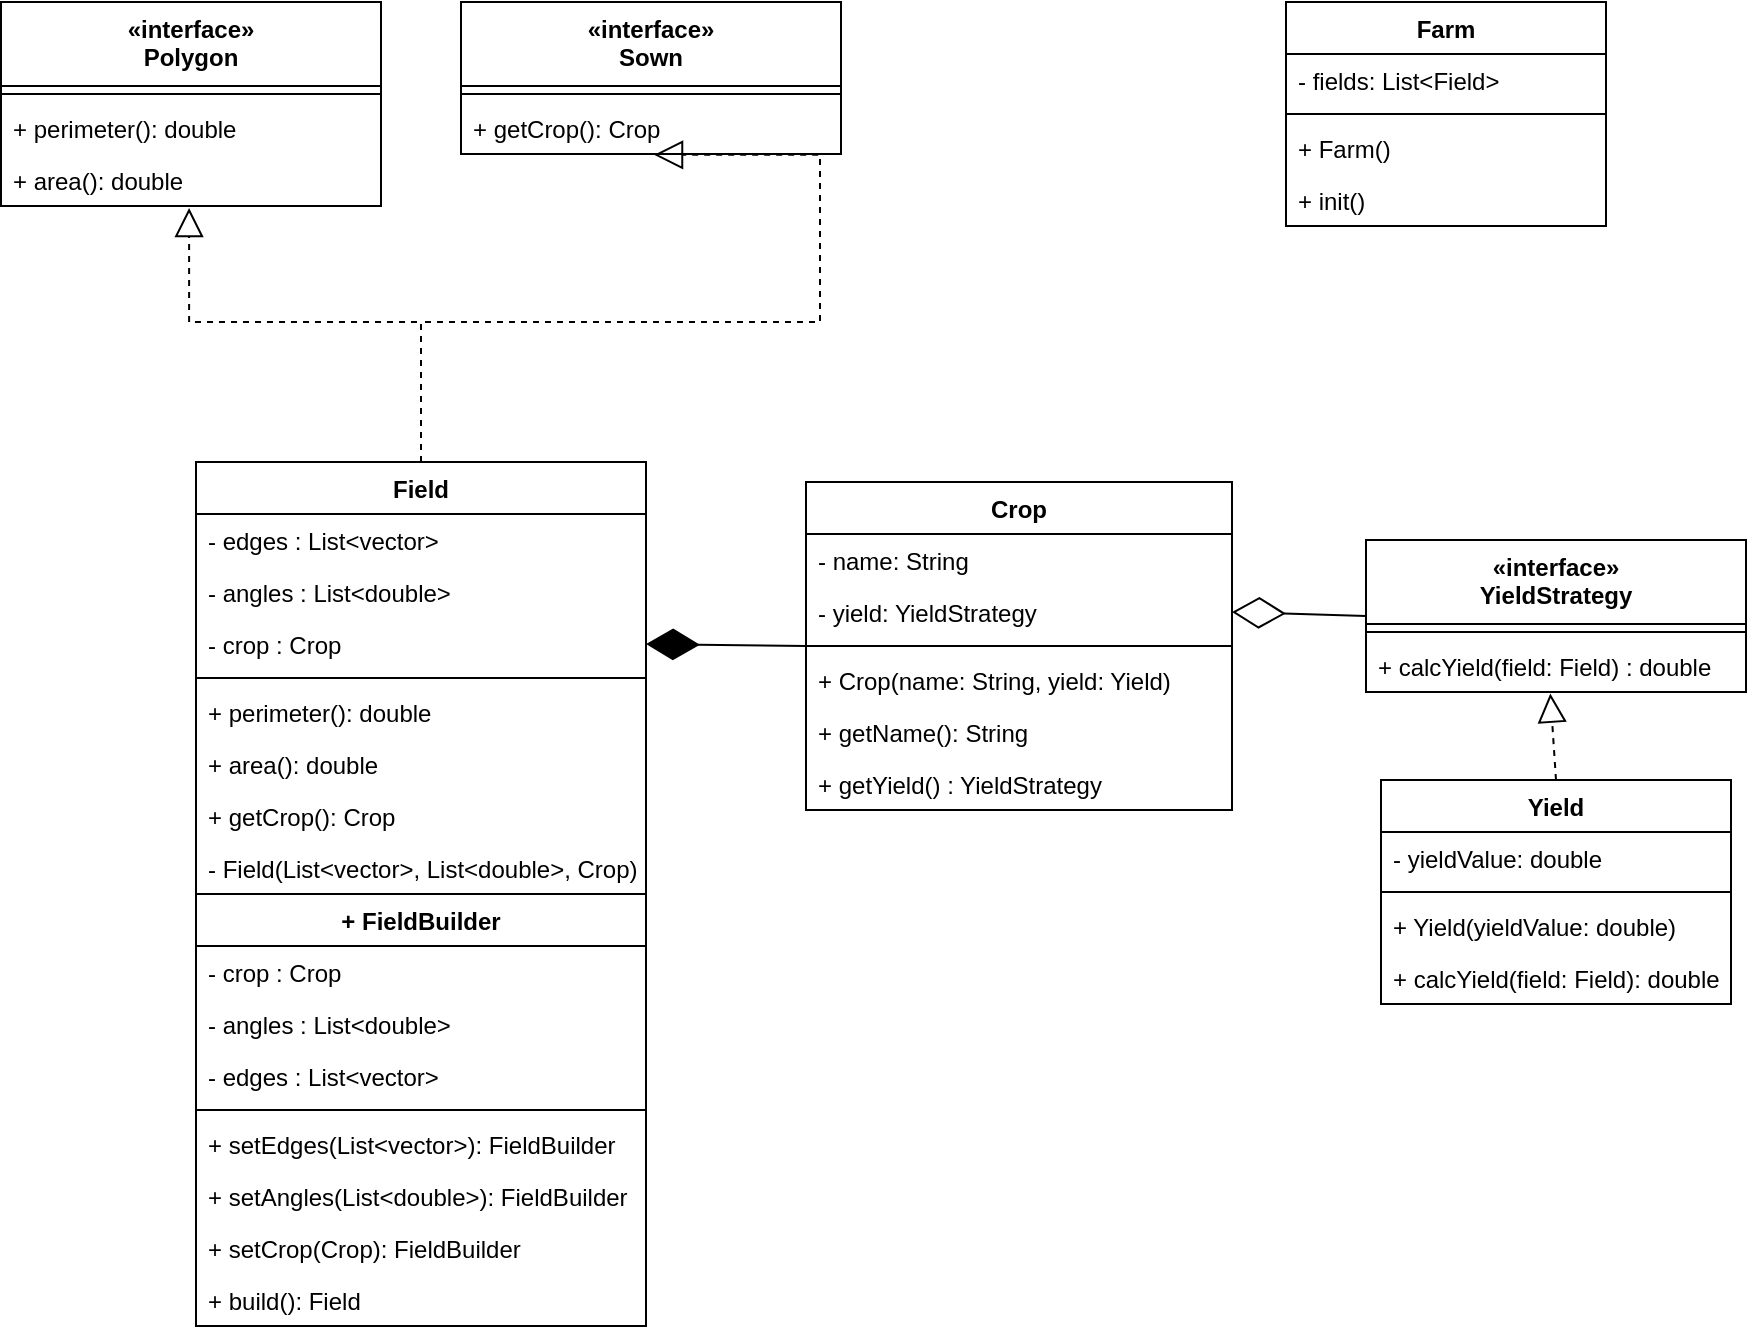 <mxfile version="12.3.9" type="github" pages="5">
  <diagram id="sml3E6NoXSnOE3Q9iOXC" name="Class Diagram">
    <mxGraphModel dx="2048" dy="1140" grid="1" gridSize="10" guides="1" tooltips="1" connect="1" arrows="1" fold="1" page="1" pageScale="1" pageWidth="1100" pageHeight="850" math="0" shadow="0">
      <root>
        <mxCell id="o0rBGFumHpDZ31UL0egZ-0"/>
        <mxCell id="o0rBGFumHpDZ31UL0egZ-1" parent="o0rBGFumHpDZ31UL0egZ-0"/>
        <mxCell id="o0rBGFumHpDZ31UL0egZ-2" value="«interface»&#xa;Polygon" style="swimlane;fontStyle=1;align=center;verticalAlign=top;childLayout=stackLayout;horizontal=1;startSize=42;horizontalStack=0;resizeParent=1;resizeParentMax=0;resizeLast=0;collapsible=1;marginBottom=0;" parent="o0rBGFumHpDZ31UL0egZ-1" vertex="1">
          <mxGeometry x="87.5" y="40" width="190" height="102" as="geometry"/>
        </mxCell>
        <mxCell id="o0rBGFumHpDZ31UL0egZ-4" value="" style="line;strokeWidth=1;fillColor=none;align=left;verticalAlign=middle;spacingTop=-1;spacingLeft=3;spacingRight=3;rotatable=0;labelPosition=right;points=[];portConstraint=eastwest;" parent="o0rBGFumHpDZ31UL0egZ-2" vertex="1">
          <mxGeometry y="42" width="190" height="8" as="geometry"/>
        </mxCell>
        <mxCell id="o0rBGFumHpDZ31UL0egZ-5" value="+ perimeter(): double" style="text;strokeColor=none;fillColor=none;align=left;verticalAlign=top;spacingLeft=4;spacingRight=4;overflow=hidden;rotatable=0;points=[[0,0.5],[1,0.5]];portConstraint=eastwest;" parent="o0rBGFumHpDZ31UL0egZ-2" vertex="1">
          <mxGeometry y="50" width="190" height="26" as="geometry"/>
        </mxCell>
        <mxCell id="o0rBGFumHpDZ31UL0egZ-6" value="+ area(): double" style="text;strokeColor=none;fillColor=none;align=left;verticalAlign=top;spacingLeft=4;spacingRight=4;overflow=hidden;rotatable=0;points=[[0,0.5],[1,0.5]];portConstraint=eastwest;" parent="o0rBGFumHpDZ31UL0egZ-2" vertex="1">
          <mxGeometry y="76" width="190" height="26" as="geometry"/>
        </mxCell>
        <mxCell id="o0rBGFumHpDZ31UL0egZ-7" value="«interface»&#xa;Sown" style="swimlane;fontStyle=1;align=center;verticalAlign=top;childLayout=stackLayout;horizontal=1;startSize=42;horizontalStack=0;resizeParent=1;resizeParentMax=0;resizeLast=0;collapsible=1;marginBottom=0;" parent="o0rBGFumHpDZ31UL0egZ-1" vertex="1">
          <mxGeometry x="317.5" y="40" width="190" height="76" as="geometry"/>
        </mxCell>
        <mxCell id="o0rBGFumHpDZ31UL0egZ-9" value="" style="line;strokeWidth=1;fillColor=none;align=left;verticalAlign=middle;spacingTop=-1;spacingLeft=3;spacingRight=3;rotatable=0;labelPosition=right;points=[];portConstraint=eastwest;" parent="o0rBGFumHpDZ31UL0egZ-7" vertex="1">
          <mxGeometry y="42" width="190" height="8" as="geometry"/>
        </mxCell>
        <mxCell id="o0rBGFumHpDZ31UL0egZ-10" value="+ getCrop(): Crop" style="text;strokeColor=none;fillColor=none;align=left;verticalAlign=top;spacingLeft=4;spacingRight=4;overflow=hidden;rotatable=0;points=[[0,0.5],[1,0.5]];portConstraint=eastwest;" parent="o0rBGFumHpDZ31UL0egZ-7" vertex="1">
          <mxGeometry y="50" width="190" height="26" as="geometry"/>
        </mxCell>
        <mxCell id="o0rBGFumHpDZ31UL0egZ-11" value="Field" style="swimlane;fontStyle=1;align=center;verticalAlign=top;childLayout=stackLayout;horizontal=1;startSize=26;horizontalStack=0;resizeParent=1;resizeParentMax=0;resizeLast=0;collapsible=1;marginBottom=0;" parent="o0rBGFumHpDZ31UL0egZ-1" vertex="1">
          <mxGeometry x="185" y="270" width="225" height="432" as="geometry"/>
        </mxCell>
        <mxCell id="o0rBGFumHpDZ31UL0egZ-12" value="- edges : List&lt;vector&gt;" style="text;strokeColor=none;fillColor=none;align=left;verticalAlign=top;spacingLeft=4;spacingRight=4;overflow=hidden;rotatable=0;points=[[0,0.5],[1,0.5]];portConstraint=eastwest;" parent="o0rBGFumHpDZ31UL0egZ-11" vertex="1">
          <mxGeometry y="26" width="225" height="26" as="geometry"/>
        </mxCell>
        <mxCell id="o0rBGFumHpDZ31UL0egZ-15" value="- angles : List&lt;double&gt;" style="text;strokeColor=none;fillColor=none;align=left;verticalAlign=top;spacingLeft=4;spacingRight=4;overflow=hidden;rotatable=0;points=[[0,0.5],[1,0.5]];portConstraint=eastwest;" parent="o0rBGFumHpDZ31UL0egZ-11" vertex="1">
          <mxGeometry y="52" width="225" height="26" as="geometry"/>
        </mxCell>
        <mxCell id="o0rBGFumHpDZ31UL0egZ-20" value="- crop : Crop" style="text;strokeColor=none;fillColor=none;align=left;verticalAlign=top;spacingLeft=4;spacingRight=4;overflow=hidden;rotatable=0;points=[[0,0.5],[1,0.5]];portConstraint=eastwest;" parent="o0rBGFumHpDZ31UL0egZ-11" vertex="1">
          <mxGeometry y="78" width="225" height="26" as="geometry"/>
        </mxCell>
        <mxCell id="o0rBGFumHpDZ31UL0egZ-13" value="" style="line;strokeWidth=1;fillColor=none;align=left;verticalAlign=middle;spacingTop=-1;spacingLeft=3;spacingRight=3;rotatable=0;labelPosition=right;points=[];portConstraint=eastwest;" parent="o0rBGFumHpDZ31UL0egZ-11" vertex="1">
          <mxGeometry y="104" width="225" height="8" as="geometry"/>
        </mxCell>
        <mxCell id="o0rBGFumHpDZ31UL0egZ-14" value="+ perimeter(): double" style="text;strokeColor=none;fillColor=none;align=left;verticalAlign=top;spacingLeft=4;spacingRight=4;overflow=hidden;rotatable=0;points=[[0,0.5],[1,0.5]];portConstraint=eastwest;" parent="o0rBGFumHpDZ31UL0egZ-11" vertex="1">
          <mxGeometry y="112" width="225" height="26" as="geometry"/>
        </mxCell>
        <mxCell id="o0rBGFumHpDZ31UL0egZ-16" value="+ area(): double" style="text;strokeColor=none;fillColor=none;align=left;verticalAlign=top;spacingLeft=4;spacingRight=4;overflow=hidden;rotatable=0;points=[[0,0.5],[1,0.5]];portConstraint=eastwest;" parent="o0rBGFumHpDZ31UL0egZ-11" vertex="1">
          <mxGeometry y="138" width="225" height="26" as="geometry"/>
        </mxCell>
        <mxCell id="o0rBGFumHpDZ31UL0egZ-17" value="+ getCrop(): Crop" style="text;strokeColor=none;fillColor=none;align=left;verticalAlign=top;spacingLeft=4;spacingRight=4;overflow=hidden;rotatable=0;points=[[0,0.5],[1,0.5]];portConstraint=eastwest;" parent="o0rBGFumHpDZ31UL0egZ-11" vertex="1">
          <mxGeometry y="164" width="225" height="26" as="geometry"/>
        </mxCell>
        <mxCell id="o0rBGFumHpDZ31UL0egZ-18" value="- Field(List&lt;vector&gt;, List&lt;double&gt;, Crop)" style="text;strokeColor=none;fillColor=none;align=left;verticalAlign=top;spacingLeft=4;spacingRight=4;overflow=hidden;rotatable=0;points=[[0,0.5],[1,0.5]];portConstraint=eastwest;" parent="o0rBGFumHpDZ31UL0egZ-11" vertex="1">
          <mxGeometry y="190" width="225" height="26" as="geometry"/>
        </mxCell>
        <mxCell id="o0rBGFumHpDZ31UL0egZ-24" value="+ FieldBuilder" style="swimlane;fontStyle=1;align=center;verticalAlign=top;childLayout=stackLayout;horizontal=1;startSize=26;horizontalStack=0;resizeParent=1;resizeParentMax=0;resizeLast=0;collapsible=1;marginBottom=0;" parent="o0rBGFumHpDZ31UL0egZ-11" vertex="1">
          <mxGeometry y="216" width="225" height="216" as="geometry">
            <mxRectangle y="216" width="225" height="26" as="alternateBounds"/>
          </mxGeometry>
        </mxCell>
        <mxCell id="o0rBGFumHpDZ31UL0egZ-33" value="- crop : Crop" style="text;strokeColor=none;fillColor=none;align=left;verticalAlign=top;spacingLeft=4;spacingRight=4;overflow=hidden;rotatable=0;points=[[0,0.5],[1,0.5]];portConstraint=eastwest;" parent="o0rBGFumHpDZ31UL0egZ-24" vertex="1">
          <mxGeometry y="26" width="225" height="26" as="geometry"/>
        </mxCell>
        <mxCell id="o0rBGFumHpDZ31UL0egZ-32" value="- angles : List&lt;double&gt;" style="text;strokeColor=none;fillColor=none;align=left;verticalAlign=top;spacingLeft=4;spacingRight=4;overflow=hidden;rotatable=0;points=[[0,0.5],[1,0.5]];portConstraint=eastwest;" parent="o0rBGFumHpDZ31UL0egZ-24" vertex="1">
          <mxGeometry y="52" width="225" height="26" as="geometry"/>
        </mxCell>
        <mxCell id="o0rBGFumHpDZ31UL0egZ-31" value="- edges : List&lt;vector&gt;" style="text;strokeColor=none;fillColor=none;align=left;verticalAlign=top;spacingLeft=4;spacingRight=4;overflow=hidden;rotatable=0;points=[[0,0.5],[1,0.5]];portConstraint=eastwest;" parent="o0rBGFumHpDZ31UL0egZ-24" vertex="1">
          <mxGeometry y="78" width="225" height="26" as="geometry"/>
        </mxCell>
        <mxCell id="o0rBGFumHpDZ31UL0egZ-26" value="" style="line;strokeWidth=1;fillColor=none;align=left;verticalAlign=middle;spacingTop=-1;spacingLeft=3;spacingRight=3;rotatable=0;labelPosition=right;points=[];portConstraint=eastwest;" parent="o0rBGFumHpDZ31UL0egZ-24" vertex="1">
          <mxGeometry y="104" width="225" height="8" as="geometry"/>
        </mxCell>
        <mxCell id="o0rBGFumHpDZ31UL0egZ-27" value="+ setEdges(List&lt;vector&gt;): FieldBuilder" style="text;strokeColor=none;fillColor=none;align=left;verticalAlign=top;spacingLeft=4;spacingRight=4;overflow=hidden;rotatable=0;points=[[0,0.5],[1,0.5]];portConstraint=eastwest;" parent="o0rBGFumHpDZ31UL0egZ-24" vertex="1">
          <mxGeometry y="112" width="225" height="26" as="geometry"/>
        </mxCell>
        <mxCell id="o0rBGFumHpDZ31UL0egZ-34" value="+ setAngles(List&lt;double&gt;): FieldBuilder" style="text;strokeColor=none;fillColor=none;align=left;verticalAlign=top;spacingLeft=4;spacingRight=4;overflow=hidden;rotatable=0;points=[[0,0.5],[1,0.5]];portConstraint=eastwest;" parent="o0rBGFumHpDZ31UL0egZ-24" vertex="1">
          <mxGeometry y="138" width="225" height="26" as="geometry"/>
        </mxCell>
        <mxCell id="o0rBGFumHpDZ31UL0egZ-35" value="+ setCrop(Crop): FieldBuilder" style="text;strokeColor=none;fillColor=none;align=left;verticalAlign=top;spacingLeft=4;spacingRight=4;overflow=hidden;rotatable=0;points=[[0,0.5],[1,0.5]];portConstraint=eastwest;" parent="o0rBGFumHpDZ31UL0egZ-24" vertex="1">
          <mxGeometry y="164" width="225" height="26" as="geometry"/>
        </mxCell>
        <mxCell id="o0rBGFumHpDZ31UL0egZ-36" value="+ build(): Field" style="text;strokeColor=none;fillColor=none;align=left;verticalAlign=top;spacingLeft=4;spacingRight=4;overflow=hidden;rotatable=0;points=[[0,0.5],[1,0.5]];portConstraint=eastwest;" parent="o0rBGFumHpDZ31UL0egZ-24" vertex="1">
          <mxGeometry y="190" width="225" height="26" as="geometry"/>
        </mxCell>
        <mxCell id="o0rBGFumHpDZ31UL0egZ-22" value="" style="endArrow=block;dashed=1;endFill=0;endSize=12;html=1;entryX=0.495;entryY=1.038;entryDx=0;entryDy=0;entryPerimeter=0;exitX=0.5;exitY=0;exitDx=0;exitDy=0;edgeStyle=elbowEdgeStyle;comic=0;elbow=vertical;rounded=0;" parent="o0rBGFumHpDZ31UL0egZ-1" source="o0rBGFumHpDZ31UL0egZ-11" target="o0rBGFumHpDZ31UL0egZ-6" edge="1">
          <mxGeometry width="160" relative="1" as="geometry">
            <mxPoint x="220" y="190" as="sourcePoint"/>
            <mxPoint x="380" y="190" as="targetPoint"/>
            <Array as="points">
              <mxPoint x="280" y="200"/>
            </Array>
          </mxGeometry>
        </mxCell>
        <mxCell id="o0rBGFumHpDZ31UL0egZ-23" value="" style="endArrow=block;dashed=1;endFill=0;endSize=12;html=1;exitX=0.5;exitY=0;exitDx=0;exitDy=0;entryX=0.508;entryY=1.015;entryDx=0;entryDy=0;entryPerimeter=0;edgeStyle=orthogonalEdgeStyle;comic=0;elbow=vertical;rounded=0;" parent="o0rBGFumHpDZ31UL0egZ-1" source="o0rBGFumHpDZ31UL0egZ-11" target="o0rBGFumHpDZ31UL0egZ-10" edge="1">
          <mxGeometry width="160" relative="1" as="geometry">
            <mxPoint x="327.5" y="280" as="sourcePoint"/>
            <mxPoint x="514" y="170" as="targetPoint"/>
            <Array as="points">
              <mxPoint x="297" y="200"/>
              <mxPoint x="497" y="200"/>
            </Array>
          </mxGeometry>
        </mxCell>
        <mxCell id="o0rBGFumHpDZ31UL0egZ-37" value="«interface»&#xa;YieldStrategy" style="swimlane;fontStyle=1;align=center;verticalAlign=top;childLayout=stackLayout;horizontal=1;startSize=42;horizontalStack=0;resizeParent=1;resizeParentMax=0;resizeLast=0;collapsible=1;marginBottom=0;" parent="o0rBGFumHpDZ31UL0egZ-1" vertex="1">
          <mxGeometry x="770" y="309" width="190" height="76" as="geometry"/>
        </mxCell>
        <mxCell id="o0rBGFumHpDZ31UL0egZ-39" value="" style="line;strokeWidth=1;fillColor=none;align=left;verticalAlign=middle;spacingTop=-1;spacingLeft=3;spacingRight=3;rotatable=0;labelPosition=right;points=[];portConstraint=eastwest;" parent="o0rBGFumHpDZ31UL0egZ-37" vertex="1">
          <mxGeometry y="42" width="190" height="8" as="geometry"/>
        </mxCell>
        <mxCell id="o0rBGFumHpDZ31UL0egZ-40" value="+ calcYield(field: Field) : double" style="text;strokeColor=none;fillColor=none;align=left;verticalAlign=top;spacingLeft=4;spacingRight=4;overflow=hidden;rotatable=0;points=[[0,0.5],[1,0.5]];portConstraint=eastwest;" parent="o0rBGFumHpDZ31UL0egZ-37" vertex="1">
          <mxGeometry y="50" width="190" height="26" as="geometry"/>
        </mxCell>
        <mxCell id="o0rBGFumHpDZ31UL0egZ-41" value="Yield" style="swimlane;fontStyle=1;align=center;verticalAlign=top;childLayout=stackLayout;horizontal=1;startSize=26;horizontalStack=0;resizeParent=1;resizeParentMax=0;resizeLast=0;collapsible=1;marginBottom=0;" parent="o0rBGFumHpDZ31UL0egZ-1" vertex="1">
          <mxGeometry x="777.5" y="429" width="175" height="112" as="geometry"/>
        </mxCell>
        <mxCell id="o0rBGFumHpDZ31UL0egZ-45" value="- yieldValue: double" style="text;strokeColor=none;fillColor=none;align=left;verticalAlign=top;spacingLeft=4;spacingRight=4;overflow=hidden;rotatable=0;points=[[0,0.5],[1,0.5]];portConstraint=eastwest;" parent="o0rBGFumHpDZ31UL0egZ-41" vertex="1">
          <mxGeometry y="26" width="175" height="26" as="geometry"/>
        </mxCell>
        <mxCell id="o0rBGFumHpDZ31UL0egZ-43" value="" style="line;strokeWidth=1;fillColor=none;align=left;verticalAlign=middle;spacingTop=-1;spacingLeft=3;spacingRight=3;rotatable=0;labelPosition=right;points=[];portConstraint=eastwest;" parent="o0rBGFumHpDZ31UL0egZ-41" vertex="1">
          <mxGeometry y="52" width="175" height="8" as="geometry"/>
        </mxCell>
        <mxCell id="o0rBGFumHpDZ31UL0egZ-44" value="+ Yield(yieldValue: double)" style="text;strokeColor=none;fillColor=none;align=left;verticalAlign=top;spacingLeft=4;spacingRight=4;overflow=hidden;rotatable=0;points=[[0,0.5],[1,0.5]];portConstraint=eastwest;" parent="o0rBGFumHpDZ31UL0egZ-41" vertex="1">
          <mxGeometry y="60" width="175" height="26" as="geometry"/>
        </mxCell>
        <mxCell id="o0rBGFumHpDZ31UL0egZ-85" value="+ calcYield(field: Field): double" style="text;strokeColor=none;fillColor=none;align=left;verticalAlign=top;spacingLeft=4;spacingRight=4;overflow=hidden;rotatable=0;points=[[0,0.5],[1,0.5]];portConstraint=eastwest;" parent="o0rBGFumHpDZ31UL0egZ-41" vertex="1">
          <mxGeometry y="86" width="175" height="26" as="geometry"/>
        </mxCell>
        <mxCell id="o0rBGFumHpDZ31UL0egZ-52" value="" style="endArrow=block;dashed=1;endFill=0;endSize=12;html=1;entryX=0.485;entryY=1.031;entryDx=0;entryDy=0;entryPerimeter=0;exitX=0.5;exitY=0;exitDx=0;exitDy=0;" parent="o0rBGFumHpDZ31UL0egZ-1" source="o0rBGFumHpDZ31UL0egZ-41" target="o0rBGFumHpDZ31UL0egZ-40" edge="1">
          <mxGeometry width="160" relative="1" as="geometry">
            <mxPoint x="577.5" y="479" as="sourcePoint"/>
            <mxPoint x="514.02" y="355.39" as="targetPoint"/>
          </mxGeometry>
        </mxCell>
        <mxCell id="o0rBGFumHpDZ31UL0egZ-53" value="Farm" style="swimlane;fontStyle=1;align=center;verticalAlign=top;childLayout=stackLayout;horizontal=1;startSize=26;horizontalStack=0;resizeParent=1;resizeParentMax=0;resizeLast=0;collapsible=1;marginBottom=0;" parent="o0rBGFumHpDZ31UL0egZ-1" vertex="1">
          <mxGeometry x="730" y="40" width="160" height="112" as="geometry"/>
        </mxCell>
        <mxCell id="o0rBGFumHpDZ31UL0egZ-54" value="- fields: List&lt;Field&gt;" style="text;strokeColor=none;fillColor=none;align=left;verticalAlign=top;spacingLeft=4;spacingRight=4;overflow=hidden;rotatable=0;points=[[0,0.5],[1,0.5]];portConstraint=eastwest;" parent="o0rBGFumHpDZ31UL0egZ-53" vertex="1">
          <mxGeometry y="26" width="160" height="26" as="geometry"/>
        </mxCell>
        <mxCell id="o0rBGFumHpDZ31UL0egZ-55" value="" style="line;strokeWidth=1;fillColor=none;align=left;verticalAlign=middle;spacingTop=-1;spacingLeft=3;spacingRight=3;rotatable=0;labelPosition=right;points=[];portConstraint=eastwest;" parent="o0rBGFumHpDZ31UL0egZ-53" vertex="1">
          <mxGeometry y="52" width="160" height="8" as="geometry"/>
        </mxCell>
        <mxCell id="o0rBGFumHpDZ31UL0egZ-56" value="+ Farm()" style="text;strokeColor=none;fillColor=none;align=left;verticalAlign=top;spacingLeft=4;spacingRight=4;overflow=hidden;rotatable=0;points=[[0,0.5],[1,0.5]];portConstraint=eastwest;" parent="o0rBGFumHpDZ31UL0egZ-53" vertex="1">
          <mxGeometry y="60" width="160" height="26" as="geometry"/>
        </mxCell>
        <mxCell id="o0rBGFumHpDZ31UL0egZ-88" value="+ init()" style="text;strokeColor=none;fillColor=none;align=left;verticalAlign=top;spacingLeft=4;spacingRight=4;overflow=hidden;rotatable=0;points=[[0,0.5],[1,0.5]];portConstraint=eastwest;" parent="o0rBGFumHpDZ31UL0egZ-53" vertex="1">
          <mxGeometry y="86" width="160" height="26" as="geometry"/>
        </mxCell>
        <mxCell id="o0rBGFumHpDZ31UL0egZ-75" value="Crop" style="swimlane;fontStyle=1;align=center;verticalAlign=top;childLayout=stackLayout;horizontal=1;startSize=26;horizontalStack=0;resizeParent=1;resizeParentMax=0;resizeLast=0;collapsible=1;marginBottom=0;" parent="o0rBGFumHpDZ31UL0egZ-1" vertex="1">
          <mxGeometry x="490" y="280" width="213" height="164" as="geometry"/>
        </mxCell>
        <mxCell id="o0rBGFumHpDZ31UL0egZ-76" value="- name: String" style="text;strokeColor=none;fillColor=none;align=left;verticalAlign=top;spacingLeft=4;spacingRight=4;overflow=hidden;rotatable=0;points=[[0,0.5],[1,0.5]];portConstraint=eastwest;" parent="o0rBGFumHpDZ31UL0egZ-75" vertex="1">
          <mxGeometry y="26" width="213" height="26" as="geometry"/>
        </mxCell>
        <mxCell id="o0rBGFumHpDZ31UL0egZ-79" value="- yield: YieldStrategy" style="text;strokeColor=none;fillColor=none;align=left;verticalAlign=top;spacingLeft=4;spacingRight=4;overflow=hidden;rotatable=0;points=[[0,0.5],[1,0.5]];portConstraint=eastwest;" parent="o0rBGFumHpDZ31UL0egZ-75" vertex="1">
          <mxGeometry y="52" width="213" height="26" as="geometry"/>
        </mxCell>
        <mxCell id="o0rBGFumHpDZ31UL0egZ-77" value="" style="line;strokeWidth=1;fillColor=none;align=left;verticalAlign=middle;spacingTop=-1;spacingLeft=3;spacingRight=3;rotatable=0;labelPosition=right;points=[];portConstraint=eastwest;" parent="o0rBGFumHpDZ31UL0egZ-75" vertex="1">
          <mxGeometry y="78" width="213" height="8" as="geometry"/>
        </mxCell>
        <mxCell id="o0rBGFumHpDZ31UL0egZ-78" value="+ Crop(name: String, yield: Yield)" style="text;strokeColor=none;fillColor=none;align=left;verticalAlign=top;spacingLeft=4;spacingRight=4;overflow=hidden;rotatable=0;points=[[0,0.5],[1,0.5]];portConstraint=eastwest;" parent="o0rBGFumHpDZ31UL0egZ-75" vertex="1">
          <mxGeometry y="86" width="213" height="26" as="geometry"/>
        </mxCell>
        <mxCell id="o0rBGFumHpDZ31UL0egZ-82" value="+ getName(): String" style="text;strokeColor=none;fillColor=none;align=left;verticalAlign=top;spacingLeft=4;spacingRight=4;overflow=hidden;rotatable=0;points=[[0,0.5],[1,0.5]];portConstraint=eastwest;" parent="o0rBGFumHpDZ31UL0egZ-75" vertex="1">
          <mxGeometry y="112" width="213" height="26" as="geometry"/>
        </mxCell>
        <mxCell id="o0rBGFumHpDZ31UL0egZ-83" value="+ getYield() : YieldStrategy" style="text;strokeColor=none;fillColor=none;align=left;verticalAlign=top;spacingLeft=4;spacingRight=4;overflow=hidden;rotatable=0;points=[[0,0.5],[1,0.5]];portConstraint=eastwest;" parent="o0rBGFumHpDZ31UL0egZ-75" vertex="1">
          <mxGeometry y="138" width="213" height="26" as="geometry"/>
        </mxCell>
        <mxCell id="o0rBGFumHpDZ31UL0egZ-84" value="" style="endArrow=diamondThin;endFill=1;endSize=24;html=1;entryX=1;entryY=0.5;entryDx=0;entryDy=0;exitX=0;exitY=0.5;exitDx=0;exitDy=0;" parent="o0rBGFumHpDZ31UL0egZ-1" source="o0rBGFumHpDZ31UL0egZ-75" target="o0rBGFumHpDZ31UL0egZ-20" edge="1">
          <mxGeometry width="160" relative="1" as="geometry">
            <mxPoint x="541.5" y="365.5" as="sourcePoint"/>
            <mxPoint x="620" y="370" as="targetPoint"/>
          </mxGeometry>
        </mxCell>
        <mxCell id="o0rBGFumHpDZ31UL0egZ-87" value="" style="endArrow=diamondThin;endFill=0;endSize=24;html=1;fontColor=none;entryX=1;entryY=0.5;entryDx=0;entryDy=0;exitX=0;exitY=0.5;exitDx=0;exitDy=0;" parent="o0rBGFumHpDZ31UL0egZ-1" source="o0rBGFumHpDZ31UL0egZ-37" target="o0rBGFumHpDZ31UL0egZ-79" edge="1">
          <mxGeometry width="160" relative="1" as="geometry">
            <mxPoint x="670" y="490" as="sourcePoint"/>
            <mxPoint x="830" y="490" as="targetPoint"/>
          </mxGeometry>
        </mxCell>
      </root>
    </mxGraphModel>
  </diagram>
  <diagram name="Sequence Diagram Cheat Sheet" id="239YgFxSCNsQnWpkmsz8">
    <mxGraphModel dx="1182" dy="715" grid="1" gridSize="10" guides="1" tooltips="1" connect="1" arrows="1" fold="1" page="1" pageScale="1" pageWidth="1100" pageHeight="850" math="0" shadow="0">
      <root>
        <mxCell id="u49wz4LWu7T6QShFxTAh-0"/>
        <mxCell id="u49wz4LWu7T6QShFxTAh-1" parent="u49wz4LWu7T6QShFxTAh-0"/>
        <mxCell id="u49wz4LWu7T6QShFxTAh-2" value=":Farm" style="shape=umlLifeline;perimeter=lifelinePerimeter;whiteSpace=wrap;html=1;container=1;collapsible=0;recursiveResize=0;outlineConnect=0;" parent="u49wz4LWu7T6QShFxTAh-1" vertex="1">
          <mxGeometry x="290" y="150" width="100" height="590" as="geometry"/>
        </mxCell>
        <mxCell id="u49wz4LWu7T6QShFxTAh-30" value="" style="html=1;points=[];perimeter=orthogonalPerimeter;fontSize=10;" parent="u49wz4LWu7T6QShFxTAh-2" vertex="1">
          <mxGeometry x="45" y="180" width="10" height="280" as="geometry"/>
        </mxCell>
        <mxCell id="u49wz4LWu7T6QShFxTAh-3" value="action()" style="html=1;verticalAlign=bottom;startArrow=circle;startFill=1;endArrow=open;startSize=6;endSize=8;entryX=0;entryY=0.033;entryDx=0;entryDy=0;entryPerimeter=0;" parent="u49wz4LWu7T6QShFxTAh-1" target="u49wz4LWu7T6QShFxTAh-2" edge="1">
          <mxGeometry width="80" relative="1" as="geometry">
            <mxPoint x="180" y="170" as="sourcePoint"/>
            <mxPoint x="270" y="170" as="targetPoint"/>
          </mxGeometry>
        </mxCell>
        <mxCell id="u49wz4LWu7T6QShFxTAh-8" value="new(&quot;corn&quot;, yield)" style="html=1;verticalAlign=bottom;endArrow=open;endFill=0;endSize=8;entryX=0;entryY=0.04;entryDx=0;entryDy=0;entryPerimeter=0;exitX=1;exitY=0.025;exitDx=0;exitDy=0;exitPerimeter=0;" parent="u49wz4LWu7T6QShFxTAh-1" source="u49wz4LWu7T6QShFxTAh-30" target="u49wz4LWu7T6QShFxTAh-16" edge="1">
          <mxGeometry x="0.259" width="80" relative="1" as="geometry">
            <mxPoint x="370" y="339" as="sourcePoint"/>
            <mxPoint x="460" y="340" as="targetPoint"/>
            <mxPoint as="offset"/>
          </mxGeometry>
        </mxCell>
        <mxCell id="u49wz4LWu7T6QShFxTAh-16" value="crop:Crop" style="shape=umlLifeline;perimeter=lifelinePerimeter;whiteSpace=wrap;html=1;container=1;collapsible=0;recursiveResize=0;outlineConnect=0;" parent="u49wz4LWu7T6QShFxTAh-1" vertex="1">
          <mxGeometry x="480" y="320" width="100" height="420" as="geometry"/>
        </mxCell>
        <mxCell id="u49wz4LWu7T6QShFxTAh-33" value="" style="html=1;points=[];perimeter=orthogonalPerimeter;fontSize=10;" parent="u49wz4LWu7T6QShFxTAh-16" vertex="1">
          <mxGeometry x="45" y="120" width="10" height="40" as="geometry"/>
        </mxCell>
        <mxCell id="u49wz4LWu7T6QShFxTAh-38" value="" style="html=1;points=[];perimeter=orthogonalPerimeter;fontSize=10;" parent="u49wz4LWu7T6QShFxTAh-16" vertex="1">
          <mxGeometry x="45" y="240" width="10" height="40" as="geometry"/>
        </mxCell>
        <mxCell id="u49wz4LWu7T6QShFxTAh-27" value="&lt;p style=&quot;line-height: 120%&quot;&gt;Object or instance. If named, &amp;lt;name&amp;gt;:&amp;lt;type&amp;gt;.&amp;nbsp; Otherwise just :&amp;lt;type&amp;gt;&lt;/p&gt;" style="whiteSpace=wrap;html=1;shape=mxgraph.basic.cloud_callout;labelPosition=center;verticalLabelPosition=middle;align=center;verticalAlign=middle;fontSize=10;spacingTop=-16;flipV=0;flipH=1;" parent="u49wz4LWu7T6QShFxTAh-1" vertex="1">
          <mxGeometry x="190" y="40" width="160" height="110" as="geometry"/>
        </mxCell>
        <mxCell id="u49wz4LWu7T6QShFxTAh-29" value="&lt;p style=&quot;line-height: 120%&quot;&gt;Lifeline.&amp;nbsp; The object exists as long as the line exists.&lt;/p&gt;" style="whiteSpace=wrap;html=1;shape=mxgraph.basic.cloud_callout;labelPosition=center;verticalLabelPosition=middle;align=center;verticalAlign=middle;fontSize=10;spacingTop=-20;flipV=0;flipH=0;" parent="u49wz4LWu7T6QShFxTAh-1" vertex="1">
          <mxGeometry x="340" y="190" width="160" height="110" as="geometry"/>
        </mxCell>
        <mxCell id="YWQMciwb11VPvAm_uk-K-1" value="&lt;p style=&quot;line-height: 120%&quot;&gt;Frame.&amp;nbsp;Indicates a repeated section, conditional, or alternate code. &lt;font color=&quot;#cc0000&quot;&gt;It is better not to use these; separate diagrams are clearer.&lt;/font&gt;&lt;/p&gt;" style="whiteSpace=wrap;html=1;shape=mxgraph.basic.cloud_callout;labelPosition=center;verticalLabelPosition=middle;align=center;verticalAlign=middle;fontSize=10;spacingTop=-16;flipV=0;flipH=0;" parent="u49wz4LWu7T6QShFxTAh-1" vertex="1">
          <mxGeometry x="580" y="170" width="230" height="140" as="geometry"/>
        </mxCell>
        <mxCell id="u49wz4LWu7T6QShFxTAh-31" value="&lt;p style=&quot;line-height: 120%&quot;&gt;Activation.&amp;nbsp;This indicates the object is active at this time.&lt;/p&gt;" style="whiteSpace=wrap;html=1;shape=mxgraph.basic.cloud_callout;labelPosition=center;verticalLabelPosition=middle;align=center;verticalAlign=middle;fontSize=10;spacingTop=-20;flipV=0;flipH=1;" parent="u49wz4LWu7T6QShFxTAh-1" vertex="1">
          <mxGeometry x="160" y="330" width="180" height="110" as="geometry"/>
        </mxCell>
        <mxCell id="u49wz4LWu7T6QShFxTAh-32" value="&lt;p style=&quot;line-height: 120%&quot;&gt;Construction (object creation).&lt;/p&gt;" style="whiteSpace=wrap;html=1;shape=mxgraph.basic.cloud_callout;labelPosition=center;verticalLabelPosition=middle;align=center;verticalAlign=middle;fontSize=10;spacingTop=16;flipV=1;flipH=0;" parent="u49wz4LWu7T6QShFxTAh-1" vertex="1">
          <mxGeometry x="410" y="340" width="120" height="80" as="geometry"/>
        </mxCell>
        <mxCell id="u49wz4LWu7T6QShFxTAh-42" value="&lt;p style=&quot;line-height: 120%&quot;&gt;Destruction (object deletion).&lt;/p&gt;" style="whiteSpace=wrap;html=1;shape=mxgraph.basic.cloud_callout;labelPosition=center;verticalLabelPosition=middle;align=center;verticalAlign=middle;fontSize=10;spacingTop=-16;flipV=0;flipH=1;" parent="u49wz4LWu7T6QShFxTAh-1" vertex="1">
          <mxGeometry x="395" y="645" width="120" height="80" as="geometry"/>
        </mxCell>
        <mxCell id="u49wz4LWu7T6QShFxTAh-36" value="&lt;p style=&quot;line-height: 120%&quot;&gt;Method call with return value&lt;/p&gt;" style="whiteSpace=wrap;html=1;shape=mxgraph.basic.cloud_callout;labelPosition=center;verticalLabelPosition=middle;align=center;verticalAlign=middle;fontSize=10;spacingTop=20;flipV=1;flipH=0;" parent="u49wz4LWu7T6QShFxTAh-1" vertex="1">
          <mxGeometry x="410" y="440" width="120" height="80" as="geometry"/>
        </mxCell>
        <mxCell id="u49wz4LWu7T6QShFxTAh-37" value="&lt;p style=&quot;line-height: 120%&quot;&gt;Method call with return value&lt;/p&gt;" style="whiteSpace=wrap;html=1;shape=mxgraph.basic.cloud_callout;labelPosition=center;verticalLabelPosition=middle;align=center;verticalAlign=middle;fontSize=10;spacingTop=20;flipV=1;flipH=0;" parent="u49wz4LWu7T6QShFxTAh-1" vertex="1">
          <mxGeometry x="530" y="580" width="120" height="80" as="geometry"/>
        </mxCell>
        <mxCell id="u49wz4LWu7T6QShFxTAh-28" value="&lt;p style=&quot;line-height: 120%&quot;&gt;Starting action.&amp;nbsp; This could be an actor or another object.&amp;nbsp; This is a &quot;found&quot; message (no owning object).&lt;/p&gt;" style="whiteSpace=wrap;html=1;shape=mxgraph.basic.cloud_callout;labelPosition=center;verticalLabelPosition=middle;align=center;verticalAlign=middle;fontSize=10;spacingTop=31;flipV=1;flipH=1;" parent="u49wz4LWu7T6QShFxTAh-1" vertex="1">
          <mxGeometry x="40" y="170" width="200" height="120" as="geometry"/>
        </mxCell>
        <mxCell id="u49wz4LWu7T6QShFxTAh-34" value="name = getName()" style="rounded=0;orthogonalLoop=1;jettySize=auto;html=1;endArrow=open;endFill=0;endSize=8;fontSize=10;align=center;entryX=0;entryY=0;entryDx=0;entryDy=0;entryPerimeter=0;verticalAlign=bottom;exitX=1;exitY=0.39;exitDx=0;exitDy=0;exitPerimeter=0;" parent="u49wz4LWu7T6QShFxTAh-1" source="u49wz4LWu7T6QShFxTAh-30" target="u49wz4LWu7T6QShFxTAh-33" edge="1">
          <mxGeometry x="0.278" relative="1" as="geometry">
            <mxPoint x="510" y="440" as="targetPoint"/>
            <mxPoint x="360" y="440" as="sourcePoint"/>
            <mxPoint as="offset"/>
          </mxGeometry>
        </mxCell>
        <mxCell id="u49wz4LWu7T6QShFxTAh-39" value="getName()" style="rounded=0;orthogonalLoop=1;jettySize=auto;html=1;endArrow=open;endFill=0;endSize=8;fontSize=10;align=center;entryX=0;entryY=0;entryDx=0;entryDy=0;entryPerimeter=0;verticalAlign=bottom;exitX=1;exitY=0.75;exitDx=0;exitDy=0;exitPerimeter=0;" parent="u49wz4LWu7T6QShFxTAh-1" target="u49wz4LWu7T6QShFxTAh-38" edge="1">
          <mxGeometry x="0.5" relative="1" as="geometry">
            <mxPoint x="514.5" y="550" as="targetPoint"/>
            <mxPoint x="345" y="560" as="sourcePoint"/>
            <mxPoint as="offset"/>
          </mxGeometry>
        </mxCell>
        <mxCell id="u49wz4LWu7T6QShFxTAh-40" value="name" style="rounded=0;orthogonalLoop=1;jettySize=auto;html=1;endArrow=open;endFill=0;endSize=8;fontSize=10;align=center;verticalAlign=bottom;exitX=0;exitY=1;exitDx=0;exitDy=0;exitPerimeter=0;entryX=1;entryY=0.90;entryDx=0;entryDy=0;entryPerimeter=0;" parent="u49wz4LWu7T6QShFxTAh-1" source="u49wz4LWu7T6QShFxTAh-38" edge="1">
          <mxGeometry x="0.611" relative="1" as="geometry">
            <mxPoint x="345" y="602" as="targetPoint"/>
            <mxPoint x="510" y="600" as="sourcePoint"/>
            <mxPoint as="offset"/>
          </mxGeometry>
        </mxCell>
        <mxCell id="u49wz4LWu7T6QShFxTAh-41" value="" style="shape=umlDestroy;whiteSpace=wrap;html=1;strokeWidth=3;fontSize=10;align=center;" parent="u49wz4LWu7T6QShFxTAh-1" vertex="1">
          <mxGeometry x="515" y="725" width="30" height="30" as="geometry"/>
        </mxCell>
        <mxCell id="YWQMciwb11VPvAm_uk-K-0" value="frame" style="shape=umlFrame;whiteSpace=wrap;html=1;" parent="u49wz4LWu7T6QShFxTAh-1" vertex="1">
          <mxGeometry x="130" y="310" width="490" height="220" as="geometry"/>
        </mxCell>
      </root>
    </mxGraphModel>
  </diagram>
  <diagram id="ldT7lg1rQgqx2ngdOun9" name="Init Sequence Diagram">
    <mxGraphModel dx="1182" dy="715" grid="1" gridSize="10" guides="1" tooltips="1" connect="1" arrows="1" fold="1" page="1" pageScale="1" pageWidth="1100" pageHeight="850" math="0" shadow="0">
      <root>
        <mxCell id="0"/>
        <mxCell id="1" parent="0"/>
        <mxCell id="n0gZBFRLEEgWFvBzLIYG-1" value=":Farm" style="shape=umlLifeline;perimeter=lifelinePerimeter;whiteSpace=wrap;html=1;container=1;collapsible=0;recursiveResize=0;outlineConnect=0;" parent="1" vertex="1">
          <mxGeometry x="140" y="40" width="100" height="600" as="geometry"/>
        </mxCell>
        <mxCell id="E-Z1CiS3QGQYrQ7iNV9j-1" value="new()" style="html=1;verticalAlign=bottom;startArrow=circle;startFill=1;endArrow=open;startSize=6;endSize=8;entryX=0;entryY=0.033;entryDx=0;entryDy=0;entryPerimeter=0;" parent="1" target="n0gZBFRLEEgWFvBzLIYG-1" edge="1">
          <mxGeometry width="80" relative="1" as="geometry">
            <mxPoint x="30" y="60" as="sourcePoint"/>
            <mxPoint x="120" y="60" as="targetPoint"/>
          </mxGeometry>
        </mxCell>
        <mxCell id="E-Z1CiS3QGQYrQ7iNV9j-5" value="init()" style="html=1;verticalAlign=bottom;startArrow=circle;startFill=1;endArrow=open;startSize=6;endSize=8;entryX=0;entryY=0;entryDx=0;entryDy=0;entryPerimeter=0;" parent="1" target="E-Z1CiS3QGQYrQ7iNV9j-3" edge="1">
          <mxGeometry width="80" relative="1" as="geometry">
            <mxPoint x="280" y="100.5" as="sourcePoint"/>
            <mxPoint x="400" y="98" as="targetPoint"/>
          </mxGeometry>
        </mxCell>
        <mxCell id="E-Z1CiS3QGQYrQ7iNV9j-2" value=":Farm" style="shape=umlLifeline;perimeter=lifelinePerimeter;whiteSpace=wrap;html=1;container=1;collapsible=0;recursiveResize=0;outlineConnect=0;" parent="1" vertex="1">
          <mxGeometry x="350" y="40" width="100" height="600" as="geometry"/>
        </mxCell>
        <mxCell id="E-Z1CiS3QGQYrQ7iNV9j-3" value="" style="html=1;points=[];perimeter=orthogonalPerimeter;" parent="E-Z1CiS3QGQYrQ7iNV9j-2" vertex="1">
          <mxGeometry x="45" y="60" width="10" height="480" as="geometry"/>
        </mxCell>
        <mxCell id="E-Z1CiS3QGQYrQ7iNV9j-6" value="new(1)" style="html=1;verticalAlign=bottom;endArrow=open;exitX=0.95;exitY=0.041;exitDx=0;exitDy=0;exitPerimeter=0;endFill=0;endSize=8;entryX=0;entryY=0.036;entryDx=0;entryDy=0;entryPerimeter=0;" parent="1" source="E-Z1CiS3QGQYrQ7iNV9j-3" target="E-Z1CiS3QGQYrQ7iNV9j-7" edge="1">
          <mxGeometry width="80" relative="1" as="geometry">
            <mxPoint x="430" y="120" as="sourcePoint"/>
            <mxPoint x="470" y="100" as="targetPoint"/>
          </mxGeometry>
        </mxCell>
        <mxCell id="E-Z1CiS3QGQYrQ7iNV9j-8" value="new(&quot;corn&quot;, yield)" style="html=1;verticalAlign=bottom;endArrow=open;exitX=1;exitY=0.165;exitDx=0;exitDy=0;exitPerimeter=0;endFill=0;endSize=8;entryX=0;entryY=0.038;entryDx=0;entryDy=0;entryPerimeter=0;" parent="1" source="E-Z1CiS3QGQYrQ7iNV9j-3" target="E-Z1CiS3QGQYrQ7iNV9j-9" edge="1">
          <mxGeometry x="0.556" width="80" relative="1" as="geometry">
            <mxPoint x="420" y="180.18" as="sourcePoint"/>
            <mxPoint x="515.5" y="180.5" as="targetPoint"/>
            <mxPoint as="offset"/>
          </mxGeometry>
        </mxCell>
        <mxCell id="E-Z1CiS3QGQYrQ7iNV9j-11" value="new()" style="html=1;verticalAlign=bottom;endArrow=open;endFill=0;endSize=8;exitX=1;exitY=0.291;exitDx=0;exitDy=0;exitPerimeter=0;entryX=0;entryY=0.042;entryDx=0;entryDy=0;entryPerimeter=0;" parent="1" source="E-Z1CiS3QGQYrQ7iNV9j-3" target="E-Z1CiS3QGQYrQ7iNV9j-10" edge="1">
          <mxGeometry x="0.781" width="80" relative="1" as="geometry">
            <mxPoint x="430" y="240" as="sourcePoint"/>
            <mxPoint x="750" y="240" as="targetPoint"/>
            <mxPoint as="offset"/>
          </mxGeometry>
        </mxCell>
        <mxCell id="E-Z1CiS3QGQYrQ7iNV9j-13" value="setEdges(...)" style="html=1;verticalAlign=bottom;endArrow=open;endFill=0;endSize=8;entryX=0;entryY=0;entryDx=0;entryDy=0;entryPerimeter=0;exitX=1;exitY=0.375;exitDx=0;exitDy=0;exitPerimeter=0;" parent="1" source="E-Z1CiS3QGQYrQ7iNV9j-3" target="E-Z1CiS3QGQYrQ7iNV9j-12" edge="1">
          <mxGeometry x="0.808" width="80" relative="1" as="geometry">
            <mxPoint x="420" y="280" as="sourcePoint"/>
            <mxPoint x="785" y="270.66" as="targetPoint"/>
            <mxPoint as="offset"/>
          </mxGeometry>
        </mxCell>
        <mxCell id="E-Z1CiS3QGQYrQ7iNV9j-15" value="setAngles(...)" style="html=1;verticalAlign=bottom;endArrow=open;endFill=0;endSize=8;entryX=0;entryY=0;entryDx=0;entryDy=0;entryPerimeter=0;exitX=1;exitY=0.479;exitDx=0;exitDy=0;exitPerimeter=0;" parent="1" source="E-Z1CiS3QGQYrQ7iNV9j-3" target="E-Z1CiS3QGQYrQ7iNV9j-14" edge="1">
          <mxGeometry x="0.808" width="80" relative="1" as="geometry">
            <mxPoint x="420" y="330" as="sourcePoint"/>
            <mxPoint x="785" y="320.66" as="targetPoint"/>
            <mxPoint as="offset"/>
          </mxGeometry>
        </mxCell>
        <mxCell id="E-Z1CiS3QGQYrQ7iNV9j-16" value="setCrop(crop)" style="html=1;verticalAlign=bottom;endArrow=open;endFill=0;endSize=8;entryX=0;entryY=0;entryDx=0;entryDy=0;entryPerimeter=0;exitX=1;exitY=0.581;exitDx=0;exitDy=0;exitPerimeter=0;" parent="1" source="E-Z1CiS3QGQYrQ7iNV9j-3" target="E-Z1CiS3QGQYrQ7iNV9j-17" edge="1">
          <mxGeometry x="0.808" width="80" relative="1" as="geometry">
            <mxPoint x="420" y="380" as="sourcePoint"/>
            <mxPoint x="785" y="370.66" as="targetPoint"/>
            <mxPoint as="offset"/>
          </mxGeometry>
        </mxCell>
        <mxCell id="E-Z1CiS3QGQYrQ7iNV9j-18" value="build()" style="html=1;verticalAlign=bottom;endArrow=open;endFill=0;endSize=8;entryX=0;entryY=0;entryDx=0;entryDy=0;entryPerimeter=0;exitX=1;exitY=0.691;exitDx=0;exitDy=0;exitPerimeter=0;" parent="1" source="E-Z1CiS3QGQYrQ7iNV9j-3" target="E-Z1CiS3QGQYrQ7iNV9j-19" edge="1">
          <mxGeometry x="0.808" width="80" relative="1" as="geometry">
            <mxPoint x="430" y="430" as="sourcePoint"/>
            <mxPoint x="785" y="420.66" as="targetPoint"/>
            <mxPoint as="offset"/>
          </mxGeometry>
        </mxCell>
        <mxCell id="E-Z1CiS3QGQYrQ7iNV9j-25" value="new(...)" style="html=1;verticalAlign=bottom;endArrow=open;endFill=0;endSize=8;exitX=1;exitY=0.25;exitDx=0;exitDy=0;exitPerimeter=0;entryX=0;entryY=0.091;entryDx=0;entryDy=0;entryPerimeter=0;" parent="1" source="E-Z1CiS3QGQYrQ7iNV9j-19" target="E-Z1CiS3QGQYrQ7iNV9j-20" edge="1">
          <mxGeometry x="0.294" width="80" relative="1" as="geometry">
            <mxPoint x="830" y="440" as="sourcePoint"/>
            <mxPoint x="870" y="440" as="targetPoint"/>
            <mxPoint as="offset"/>
          </mxGeometry>
        </mxCell>
        <mxCell id="E-Z1CiS3QGQYrQ7iNV9j-7" value="yield:Yield" style="shape=umlLifeline;perimeter=lifelinePerimeter;whiteSpace=wrap;html=1;container=1;collapsible=0;recursiveResize=0;outlineConnect=0;" parent="1" vertex="1">
          <mxGeometry x="490" y="100" width="100" height="540" as="geometry"/>
        </mxCell>
        <mxCell id="E-Z1CiS3QGQYrQ7iNV9j-9" value="crop:Crop" style="shape=umlLifeline;perimeter=lifelinePerimeter;whiteSpace=wrap;html=1;container=1;collapsible=0;recursiveResize=0;outlineConnect=0;" parent="1" vertex="1">
          <mxGeometry x="630" y="160" width="100" height="480" as="geometry"/>
        </mxCell>
        <mxCell id="E-Z1CiS3QGQYrQ7iNV9j-10" value=":FieldBuilder" style="shape=umlLifeline;perimeter=lifelinePerimeter;whiteSpace=wrap;html=1;container=1;collapsible=0;recursiveResize=0;outlineConnect=0;" parent="1" vertex="1">
          <mxGeometry x="770" y="220" width="100" height="420" as="geometry"/>
        </mxCell>
        <mxCell id="E-Z1CiS3QGQYrQ7iNV9j-12" value="" style="html=1;points=[];perimeter=orthogonalPerimeter;" parent="E-Z1CiS3QGQYrQ7iNV9j-10" vertex="1">
          <mxGeometry x="45" y="60" width="10" height="40" as="geometry"/>
        </mxCell>
        <mxCell id="E-Z1CiS3QGQYrQ7iNV9j-14" value="" style="html=1;points=[];perimeter=orthogonalPerimeter;" parent="E-Z1CiS3QGQYrQ7iNV9j-10" vertex="1">
          <mxGeometry x="45" y="110" width="10" height="40" as="geometry"/>
        </mxCell>
        <mxCell id="E-Z1CiS3QGQYrQ7iNV9j-17" value="" style="html=1;points=[];perimeter=orthogonalPerimeter;" parent="E-Z1CiS3QGQYrQ7iNV9j-10" vertex="1">
          <mxGeometry x="45" y="160" width="10" height="40" as="geometry"/>
        </mxCell>
        <mxCell id="E-Z1CiS3QGQYrQ7iNV9j-19" value="" style="html=1;points=[];perimeter=orthogonalPerimeter;" parent="E-Z1CiS3QGQYrQ7iNV9j-10" vertex="1">
          <mxGeometry x="45" y="210" width="10" height="40" as="geometry"/>
        </mxCell>
        <mxCell id="E-Z1CiS3QGQYrQ7iNV9j-20" value=":Field" style="shape=umlLifeline;perimeter=lifelinePerimeter;whiteSpace=wrap;html=1;container=1;collapsible=0;recursiveResize=0;outlineConnect=0;" parent="1" vertex="1">
          <mxGeometry x="910" y="420" width="100" height="220" as="geometry"/>
        </mxCell>
        <mxCell id="xFNPSNqzApK9Lk23-oGU-1" value="" style="shape=umlDestroy;whiteSpace=wrap;html=1;strokeWidth=3;" vertex="1" parent="1">
          <mxGeometry x="805" y="630" width="30" height="30" as="geometry"/>
        </mxCell>
        <mxCell id="xFNPSNqzApK9Lk23-oGU-3" value="&lt;u style=&quot;font-weight: bold&quot;&gt;INITIALIZATION:&lt;/u&gt;&lt;br&gt;&lt;br&gt;continues until all fields are created" style="shape=note;whiteSpace=wrap;html=1;size=14;verticalAlign=top;align=left;spacingTop=-6;" vertex="1" parent="1">
          <mxGeometry x="650" y="30" width="100" height="70" as="geometry"/>
        </mxCell>
      </root>
    </mxGraphModel>
  </diagram>
  <diagram name="CalcYield Sequence Diagram" id="XVTDa0_ONT7xE5LUxNMN">
    <mxGraphModel dx="2048" dy="1091" grid="1" gridSize="10" guides="1" tooltips="1" connect="1" arrows="1" fold="1" page="1" pageScale="1" pageWidth="1100" pageHeight="850" math="0" shadow="0">
      <root>
        <mxCell id="JbDq3TnTa2djjw5Sv12C-0"/>
        <mxCell id="JbDq3TnTa2djjw5Sv12C-1" parent="JbDq3TnTa2djjw5Sv12C-0"/>
        <mxCell id="JbDq3TnTa2djjw5Sv12C-4" value="getYields(fieldList)" style="html=1;verticalAlign=bottom;startArrow=circle;startFill=1;endArrow=open;startSize=6;endSize=8;entryX=0;entryY=0;entryDx=0;entryDy=0;entryPerimeter=0;" parent="JbDq3TnTa2djjw5Sv12C-1" target="JbDq3TnTa2djjw5Sv12C-6" edge="1">
          <mxGeometry x="0.081" width="80" relative="1" as="geometry">
            <mxPoint x="40" y="100" as="sourcePoint"/>
            <mxPoint x="230" y="98" as="targetPoint"/>
            <mxPoint as="offset"/>
          </mxGeometry>
        </mxCell>
        <mxCell id="JbDq3TnTa2djjw5Sv12C-5" value=":Farm" style="shape=umlLifeline;perimeter=lifelinePerimeter;whiteSpace=wrap;html=1;container=1;collapsible=0;recursiveResize=0;outlineConnect=0;" parent="JbDq3TnTa2djjw5Sv12C-1" vertex="1">
          <mxGeometry x="180" y="40" width="100" height="560" as="geometry"/>
        </mxCell>
        <mxCell id="JbDq3TnTa2djjw5Sv12C-6" value="" style="html=1;points=[];perimeter=orthogonalPerimeter;" parent="JbDq3TnTa2djjw5Sv12C-5" vertex="1">
          <mxGeometry x="45" y="60" width="10" height="480" as="geometry"/>
        </mxCell>
        <mxCell id="JbDq3TnTa2djjw5Sv12C-7" value="field = getField()" style="html=1;verticalAlign=bottom;endArrow=open;exitX=1;exitY=0.043;exitDx=0;exitDy=0;exitPerimeter=0;endFill=0;endSize=8;entryX=0;entryY=0;entryDx=0;entryDy=0;entryPerimeter=0;" parent="JbDq3TnTa2djjw5Sv12C-1" source="JbDq3TnTa2djjw5Sv12C-6" target="nVF_uIq8WBIcy1vgPHKG-0" edge="1">
          <mxGeometry x="0.269" width="80" relative="1" as="geometry">
            <mxPoint x="260" y="120" as="sourcePoint"/>
            <mxPoint x="300" y="100" as="targetPoint"/>
            <mxPoint as="offset"/>
          </mxGeometry>
        </mxCell>
        <mxCell id="JbDq3TnTa2djjw5Sv12C-15" value="yield : Yield" style="shape=umlLifeline;perimeter=lifelinePerimeter;whiteSpace=wrap;html=1;container=1;collapsible=0;recursiveResize=0;outlineConnect=0;" parent="JbDq3TnTa2djjw5Sv12C-1" vertex="1">
          <mxGeometry x="660" y="40" width="100" height="560" as="geometry"/>
        </mxCell>
        <mxCell id="nVF_uIq8WBIcy1vgPHKG-3" value="" style="html=1;points=[];perimeter=orthogonalPerimeter;" parent="JbDq3TnTa2djjw5Sv12C-15" vertex="1">
          <mxGeometry x="46" y="320" width="10" height="50" as="geometry"/>
        </mxCell>
        <mxCell id="JbDq3TnTa2djjw5Sv12C-16" value="crop : Crop" style="shape=umlLifeline;perimeter=lifelinePerimeter;whiteSpace=wrap;html=1;container=1;collapsible=0;recursiveResize=0;outlineConnect=0;" parent="JbDq3TnTa2djjw5Sv12C-1" vertex="1">
          <mxGeometry x="500" y="40" width="100" height="560" as="geometry"/>
        </mxCell>
        <mxCell id="nVF_uIq8WBIcy1vgPHKG-1" value="" style="html=1;points=[];perimeter=orthogonalPerimeter;" parent="JbDq3TnTa2djjw5Sv12C-16" vertex="1">
          <mxGeometry x="46" y="211" width="10" height="79" as="geometry"/>
        </mxCell>
        <mxCell id="JbDq3TnTa2djjw5Sv12C-22" value=": Field" style="shape=umlLifeline;perimeter=lifelinePerimeter;whiteSpace=wrap;html=1;container=1;collapsible=0;recursiveResize=0;outlineConnect=0;" parent="JbDq3TnTa2djjw5Sv12C-1" vertex="1">
          <mxGeometry x="340" y="40" width="100" height="560" as="geometry"/>
        </mxCell>
        <mxCell id="nVF_uIq8WBIcy1vgPHKG-0" value="" style="html=1;points=[];perimeter=orthogonalPerimeter;" parent="JbDq3TnTa2djjw5Sv12C-22" vertex="1">
          <mxGeometry x="45" y="80" width="10" height="40" as="geometry"/>
        </mxCell>
        <mxCell id="nVF_uIq8WBIcy1vgPHKG-2" value="crop = getCrop()" style="html=1;verticalAlign=bottom;endArrow=open;exitX=1;exitY=0.209;exitDx=0;exitDy=0;exitPerimeter=0;endFill=0;endSize=8;entryX=0;entryY=0;entryDx=0;entryDy=0;entryPerimeter=0;" parent="JbDq3TnTa2djjw5Sv12C-1" target="nVF_uIq8WBIcy1vgPHKG-1" edge="1">
          <mxGeometry x="0.578" width="80" relative="1" as="geometry">
            <mxPoint x="235" y="250.2" as="sourcePoint"/>
            <mxPoint x="460.5" y="230.5" as="targetPoint"/>
            <mxPoint as="offset"/>
          </mxGeometry>
        </mxCell>
        <mxCell id="nVF_uIq8WBIcy1vgPHKG-4" value="produced = calcYield(crop/livestock, ratio)" style="html=1;verticalAlign=bottom;endArrow=open;endFill=0;endSize=8;entryX=0;entryY=0;entryDx=0;entryDy=0;entryPerimeter=0;exitX=0.4;exitY=0.988;exitDx=0;exitDy=0;exitPerimeter=0;" parent="JbDq3TnTa2djjw5Sv12C-1" target="nVF_uIq8WBIcy1vgPHKG-3" edge="1">
          <mxGeometry x="0.154" width="80" relative="1" as="geometry">
            <mxPoint x="550" y="360.04" as="sourcePoint"/>
            <mxPoint x="620.5" y="340" as="targetPoint"/>
            <mxPoint as="offset"/>
          </mxGeometry>
        </mxCell>
        <mxCell id="jS5YituAU8bFMCddn4Dk-0" value="ratio = getRatio()" style="text;html=1;align=center;verticalAlign=middle;resizable=0;points=[];;autosize=1;" parent="JbDq3TnTa2djjw5Sv12C-1" vertex="1">
          <mxGeometry x="430" y="250" width="110" height="20" as="geometry"/>
        </mxCell>
        <mxCell id="jS5YituAU8bFMCddn4Dk-3" value="while -&lt;br&gt;there is fields to get the yields of" style="shape=note;whiteSpace=wrap;html=1;size=14;verticalAlign=top;align=left;spacingTop=-6;" parent="JbDq3TnTa2djjw5Sv12C-1" vertex="1">
          <mxGeometry x="780" y="100" width="100" height="70" as="geometry"/>
        </mxCell>
        <mxCell id="jS5YituAU8bFMCddn4Dk-6" value="until -&lt;br&gt;until all yields per crops in field are calculated" style="shape=note;whiteSpace=wrap;html=1;size=14;verticalAlign=top;align=left;spacingTop=-6;" parent="JbDq3TnTa2djjw5Sv12C-1" vertex="1">
          <mxGeometry x="780" y="180" width="100" height="70" as="geometry"/>
        </mxCell>
        <mxCell id="jS5YituAU8bFMCddn4Dk-8" value="yields = listYields(field, produced)" style="html=1;verticalAlign=bottom;endArrow=open;exitX=-0.3;exitY=0.925;exitDx=0;exitDy=0;exitPerimeter=0;endFill=0;endSize=8;entryX=1;entryY=0.788;entryDx=0;entryDy=0;entryPerimeter=0;" parent="JbDq3TnTa2djjw5Sv12C-1" source="jS5YituAU8bFMCddn4Dk-7" target="JbDq3TnTa2djjw5Sv12C-6" edge="1">
          <mxGeometry x="-0.154" y="22" width="80" relative="1" as="geometry">
            <mxPoint x="246" y="300.2" as="sourcePoint"/>
            <mxPoint x="390.5" y="477" as="targetPoint"/>
            <mxPoint as="offset"/>
          </mxGeometry>
        </mxCell>
        <mxCell id="jS5YituAU8bFMCddn4Dk-11" value="livestock = getLivestock()" style="html=1;verticalAlign=bottom;endArrow=open;exitX=1;exitY=0.209;exitDx=0;exitDy=0;exitPerimeter=0;endFill=0;endSize=8;entryX=0;entryY=0;entryDx=0;entryDy=0;entryPerimeter=0;" parent="JbDq3TnTa2djjw5Sv12C-1" edge="1">
          <mxGeometry x="0.578" width="80" relative="1" as="geometry">
            <mxPoint x="234.5" y="300.2" as="sourcePoint"/>
            <mxPoint x="545.5" y="301" as="targetPoint"/>
            <mxPoint as="offset"/>
          </mxGeometry>
        </mxCell>
        <mxCell id="jS5YituAU8bFMCddn4Dk-12" value="ratio = getRatio()" style="text;html=1;align=center;verticalAlign=middle;resizable=0;points=[];;autosize=1;" parent="JbDq3TnTa2djjw5Sv12C-1" vertex="1">
          <mxGeometry x="429.5" y="300" width="110" height="20" as="geometry"/>
        </mxCell>
        <mxCell id="jS5YituAU8bFMCddn4Dk-7" value="" style="html=1;points=[];perimeter=orthogonalPerimeter;" parent="JbDq3TnTa2djjw5Sv12C-1" vertex="1">
          <mxGeometry x="385" y="440" width="10" height="40" as="geometry"/>
        </mxCell>
        <mxCell id="jS5YituAU8bFMCddn4Dk-13" value="listYields - assigns yields with a list that states which field, the crops in that field, and the yield &lt;b&gt;produced&lt;/b&gt;&amp;nbsp;for each crop/livestock" style="shape=note;whiteSpace=wrap;html=1;size=14;verticalAlign=top;align=left;spacingTop=-6;" parent="JbDq3TnTa2djjw5Sv12C-1" vertex="1">
          <mxGeometry x="780" y="360" width="100" height="150" as="geometry"/>
        </mxCell>
        <mxCell id="jS5YituAU8bFMCddn4Dk-9" value="if crop" style="shape=umlFrame;whiteSpace=wrap;html=1;" parent="JbDq3TnTa2djjw5Sv12C-1" vertex="1">
          <mxGeometry x="170" y="215" width="400" height="65" as="geometry"/>
        </mxCell>
        <mxCell id="jS5YituAU8bFMCddn4Dk-10" value="else" style="shape=umlFrame;whiteSpace=wrap;html=1;" parent="JbDq3TnTa2djjw5Sv12C-1" vertex="1">
          <mxGeometry x="170" y="280" width="400" height="60" as="geometry"/>
        </mxCell>
        <mxCell id="jS5YituAU8bFMCddn4Dk-4" value="until" style="shape=umlFrame;whiteSpace=wrap;html=1;" parent="JbDq3TnTa2djjw5Sv12C-1" vertex="1">
          <mxGeometry x="160" y="180" width="580" height="260" as="geometry"/>
        </mxCell>
        <mxCell id="jS5YituAU8bFMCddn4Dk-1" value="while" style="shape=umlFrame;whiteSpace=wrap;html=1;" parent="JbDq3TnTa2djjw5Sv12C-1" vertex="1">
          <mxGeometry x="150" y="100" width="610" height="450" as="geometry"/>
        </mxCell>
      </root>
    </mxGraphModel>
  </diagram>
  <diagram id="Gv3KsZ4hAZQsgRfEitFv" name="FireballSeqDiag">
    <mxGraphModel dx="1182" dy="715" grid="1" gridSize="10" guides="1" tooltips="1" connect="1" arrows="1" fold="1" page="1" pageScale="1" pageWidth="850" pageHeight="1100" math="0" shadow="0">
      <root>
        <mxCell id="5KlEp6vb92K5L_eGDqCo-0"/>
        <mxCell id="5KlEp6vb92K5L_eGDqCo-1" parent="5KlEp6vb92K5L_eGDqCo-0"/>
        <mxCell id="m-edbBZZk_XOV4-LsFWJ-0" value=":Controller" style="shape=umlLifeline;perimeter=lifelinePerimeter;whiteSpace=wrap;html=1;container=1;collapsible=0;recursiveResize=0;outlineConnect=0;" vertex="1" parent="5KlEp6vb92K5L_eGDqCo-1">
          <mxGeometry x="140" y="40" width="100" height="600" as="geometry"/>
        </mxCell>
        <mxCell id="m-edbBZZk_XOV4-LsFWJ-1" value="new()" style="html=1;verticalAlign=bottom;startArrow=circle;startFill=1;endArrow=open;startSize=6;endSize=8;entryX=0;entryY=0.033;entryDx=0;entryDy=0;entryPerimeter=0;" edge="1" parent="5KlEp6vb92K5L_eGDqCo-1" target="m-edbBZZk_XOV4-LsFWJ-0">
          <mxGeometry width="80" relative="1" as="geometry">
            <mxPoint x="30" y="60" as="sourcePoint"/>
            <mxPoint x="120" y="60" as="targetPoint"/>
          </mxGeometry>
        </mxCell>
        <mxCell id="m-edbBZZk_XOV4-LsFWJ-2" value="init()" style="html=1;verticalAlign=bottom;startArrow=circle;startFill=1;endArrow=open;startSize=6;endSize=8;entryX=0;entryY=0;entryDx=0;entryDy=0;entryPerimeter=0;" edge="1" parent="5KlEp6vb92K5L_eGDqCo-1" target="m-edbBZZk_XOV4-LsFWJ-4">
          <mxGeometry width="80" relative="1" as="geometry">
            <mxPoint x="280" y="100.5" as="sourcePoint"/>
            <mxPoint x="400" y="98" as="targetPoint"/>
          </mxGeometry>
        </mxCell>
        <mxCell id="m-edbBZZk_XOV4-LsFWJ-3" value=":Controller" style="shape=umlLifeline;perimeter=lifelinePerimeter;whiteSpace=wrap;html=1;container=1;collapsible=0;recursiveResize=0;outlineConnect=0;" vertex="1" parent="5KlEp6vb92K5L_eGDqCo-1">
          <mxGeometry x="350" y="40" width="100" height="600" as="geometry"/>
        </mxCell>
        <mxCell id="m-edbBZZk_XOV4-LsFWJ-4" value="" style="html=1;points=[];perimeter=orthogonalPerimeter;" vertex="1" parent="m-edbBZZk_XOV4-LsFWJ-3">
          <mxGeometry x="45" y="60" width="10" height="480" as="geometry"/>
        </mxCell>
        <mxCell id="m-edbBZZk_XOV4-LsFWJ-5" value="new(1)" style="html=1;verticalAlign=bottom;endArrow=open;exitX=0.95;exitY=0.041;exitDx=0;exitDy=0;exitPerimeter=0;endFill=0;endSize=8;entryX=0;entryY=0.036;entryDx=0;entryDy=0;entryPerimeter=0;" edge="1" parent="5KlEp6vb92K5L_eGDqCo-1" source="m-edbBZZk_XOV4-LsFWJ-4" target="m-edbBZZk_XOV4-LsFWJ-13">
          <mxGeometry width="80" relative="1" as="geometry">
            <mxPoint x="430" y="120" as="sourcePoint"/>
            <mxPoint x="470" y="100" as="targetPoint"/>
          </mxGeometry>
        </mxCell>
        <mxCell id="m-edbBZZk_XOV4-LsFWJ-6" value="getVector()" style="html=1;verticalAlign=bottom;endArrow=open;exitX=1;exitY=0.165;exitDx=0;exitDy=0;exitPerimeter=0;endFill=0;endSize=8;" edge="1" parent="5KlEp6vb92K5L_eGDqCo-1" source="m-edbBZZk_XOV4-LsFWJ-4" target="m-edbBZZk_XOV4-LsFWJ-13">
          <mxGeometry x="0.556" width="80" relative="1" as="geometry">
            <mxPoint x="420" y="180.18" as="sourcePoint"/>
            <mxPoint x="515.5" y="180.5" as="targetPoint"/>
            <mxPoint as="offset"/>
          </mxGeometry>
        </mxCell>
        <mxCell id="m-edbBZZk_XOV4-LsFWJ-7" value="vector = apply()" style="html=1;verticalAlign=bottom;endArrow=open;endFill=0;endSize=8;exitX=1;exitY=0.291;exitDx=0;exitDy=0;exitPerimeter=0;" edge="1" parent="5KlEp6vb92K5L_eGDqCo-1" source="m-edbBZZk_XOV4-LsFWJ-4" target="m-edbBZZk_XOV4-LsFWJ-14">
          <mxGeometry x="0.567" width="80" relative="1" as="geometry">
            <mxPoint x="430" y="240" as="sourcePoint"/>
            <mxPoint x="750" y="240" as="targetPoint"/>
            <mxPoint as="offset"/>
          </mxGeometry>
        </mxCell>
        <mxCell id="m-edbBZZk_XOV4-LsFWJ-8" value="boolCollided()" style="html=1;verticalAlign=bottom;endArrow=open;endFill=0;endSize=8;entryX=0;entryY=0;entryDx=0;entryDy=0;entryPerimeter=0;exitX=1;exitY=0.375;exitDx=0;exitDy=0;exitPerimeter=0;" edge="1" parent="5KlEp6vb92K5L_eGDqCo-1" source="m-edbBZZk_XOV4-LsFWJ-4" target="m-edbBZZk_XOV4-LsFWJ-16">
          <mxGeometry x="0.808" width="80" relative="1" as="geometry">
            <mxPoint x="420" y="280" as="sourcePoint"/>
            <mxPoint x="785" y="270.66" as="targetPoint"/>
            <mxPoint as="offset"/>
          </mxGeometry>
        </mxCell>
        <mxCell id="m-edbBZZk_XOV4-LsFWJ-9" value="" style="html=1;verticalAlign=bottom;endArrow=open;endFill=0;endSize=8;entryX=0;entryY=0;entryDx=0;entryDy=0;entryPerimeter=0;exitX=1;exitY=0.479;exitDx=0;exitDy=0;exitPerimeter=0;" edge="1" parent="5KlEp6vb92K5L_eGDqCo-1" source="m-edbBZZk_XOV4-LsFWJ-4" target="m-edbBZZk_XOV4-LsFWJ-17">
          <mxGeometry x="0.808" width="80" relative="1" as="geometry">
            <mxPoint x="420" y="330" as="sourcePoint"/>
            <mxPoint x="785" y="320.66" as="targetPoint"/>
            <mxPoint as="offset"/>
          </mxGeometry>
        </mxCell>
        <mxCell id="m-edbBZZk_XOV4-LsFWJ-13" value="fireball : Fireball" style="shape=umlLifeline;perimeter=lifelinePerimeter;whiteSpace=wrap;html=1;container=1;collapsible=0;recursiveResize=0;outlineConnect=0;" vertex="1" parent="5KlEp6vb92K5L_eGDqCo-1">
          <mxGeometry x="490" y="100" width="100" height="540" as="geometry"/>
        </mxCell>
        <mxCell id="m-edbBZZk_XOV4-LsFWJ-14" value=": Gravity" style="shape=umlLifeline;perimeter=lifelinePerimeter;whiteSpace=wrap;html=1;container=1;collapsible=0;recursiveResize=0;outlineConnect=0;" vertex="1" parent="5KlEp6vb92K5L_eGDqCo-1">
          <mxGeometry x="630" y="160" width="100" height="480" as="geometry"/>
        </mxCell>
        <mxCell id="m-edbBZZk_XOV4-LsFWJ-24" value="" style="html=1;points=[];perimeter=orthogonalPerimeter;" vertex="1" parent="m-edbBZZk_XOV4-LsFWJ-14">
          <mxGeometry x="45" y="80" width="10" height="20" as="geometry"/>
        </mxCell>
        <mxCell id="m-edbBZZk_XOV4-LsFWJ-15" value=": Collision" style="shape=umlLifeline;perimeter=lifelinePerimeter;whiteSpace=wrap;html=1;container=1;collapsible=0;recursiveResize=0;outlineConnect=0;" vertex="1" parent="5KlEp6vb92K5L_eGDqCo-1">
          <mxGeometry x="770" y="220" width="100" height="420" as="geometry"/>
        </mxCell>
        <mxCell id="m-edbBZZk_XOV4-LsFWJ-16" value="" style="html=1;points=[];perimeter=orthogonalPerimeter;" vertex="1" parent="m-edbBZZk_XOV4-LsFWJ-15">
          <mxGeometry x="45" y="60" width="10" height="40" as="geometry"/>
        </mxCell>
        <mxCell id="m-edbBZZk_XOV4-LsFWJ-17" value="" style="html=1;points=[];perimeter=orthogonalPerimeter;" vertex="1" parent="m-edbBZZk_XOV4-LsFWJ-15">
          <mxGeometry x="45" y="110" width="10" height="40" as="geometry"/>
        </mxCell>
        <mxCell id="m-edbBZZk_XOV4-LsFWJ-21" value="getPos()" style="text;html=1;align=center;verticalAlign=middle;resizable=0;points=[];;autosize=1;" vertex="1" parent="5KlEp6vb92K5L_eGDqCo-1">
          <mxGeometry x="480" y="180" width="60" height="20" as="geometry"/>
        </mxCell>
        <mxCell id="m-edbBZZk_XOV4-LsFWJ-23" value="" style="html=1;points=[];perimeter=orthogonalPerimeter;" vertex="1" parent="5KlEp6vb92K5L_eGDqCo-1">
          <mxGeometry x="535" y="180" width="10" height="60" as="geometry"/>
        </mxCell>
        <mxCell id="m-edbBZZk_XOV4-LsFWJ-25" value="while" style="shape=umlFrame;whiteSpace=wrap;html=1;" vertex="1" parent="5KlEp6vb92K5L_eGDqCo-1">
          <mxGeometry x="260" y="90" width="670" height="330" as="geometry"/>
        </mxCell>
        <mxCell id="m-edbBZZk_XOV4-LsFWJ-26" value="if" style="shape=umlFrame;whiteSpace=wrap;html=1;" vertex="1" parent="5KlEp6vb92K5L_eGDqCo-1">
          <mxGeometry x="320" y="265" width="580" height="115" as="geometry"/>
        </mxCell>
        <mxCell id="m-edbBZZk_XOV4-LsFWJ-27" value="else" style="text;html=1;align=center;verticalAlign=middle;resizable=0;points=[];;autosize=1;" vertex="1" parent="5KlEp6vb92K5L_eGDqCo-1">
          <mxGeometry x="330" y="322.5" width="40" height="20" as="geometry"/>
        </mxCell>
      </root>
    </mxGraphModel>
  </diagram>
</mxfile>

